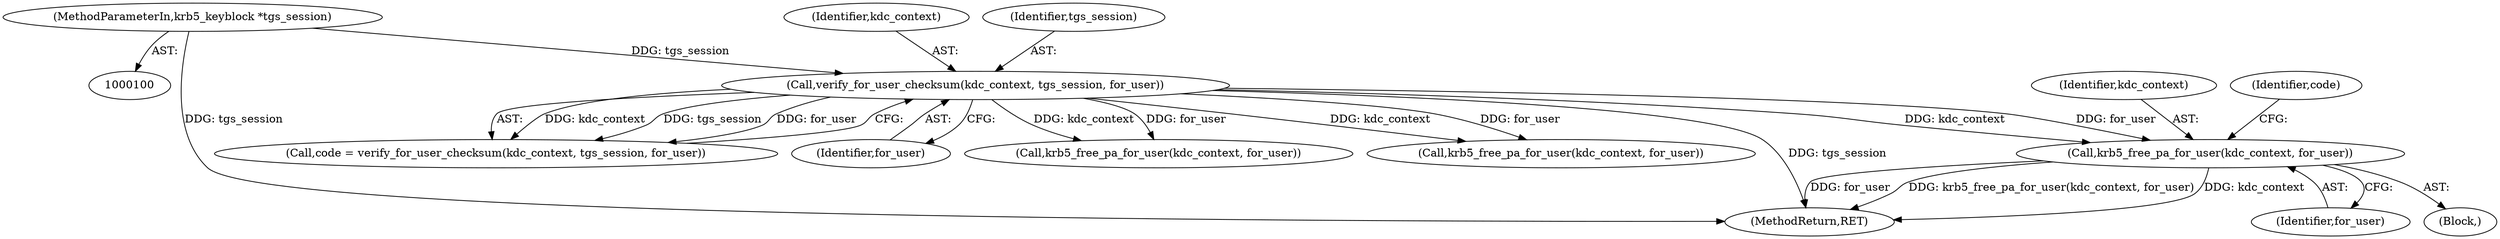 digraph "0_krb5_ffb35baac6981f9e8914f8f3bffd37f284b85970_1@API" {
"1000155" [label="(Call,krb5_free_pa_for_user(kdc_context, for_user))"];
"1000144" [label="(Call,verify_for_user_checksum(kdc_context, tgs_session, for_user))"];
"1000103" [label="(MethodParameterIn,krb5_keyblock *tgs_session)"];
"1000150" [label="(Block,)"];
"1000145" [label="(Identifier,kdc_context)"];
"1000147" [label="(Identifier,for_user)"];
"1000157" [label="(Identifier,for_user)"];
"1000142" [label="(Call,code = verify_for_user_checksum(kdc_context, tgs_session, for_user))"];
"1000146" [label="(Identifier,tgs_session)"];
"1000103" [label="(MethodParameterIn,krb5_keyblock *tgs_session)"];
"1000173" [label="(Call,krb5_free_pa_for_user(kdc_context, for_user))"];
"1000193" [label="(Call,krb5_free_pa_for_user(kdc_context, for_user))"];
"1000198" [label="(MethodReturn,RET)"];
"1000156" [label="(Identifier,kdc_context)"];
"1000155" [label="(Call,krb5_free_pa_for_user(kdc_context, for_user))"];
"1000159" [label="(Identifier,code)"];
"1000144" [label="(Call,verify_for_user_checksum(kdc_context, tgs_session, for_user))"];
"1000155" -> "1000150"  [label="AST: "];
"1000155" -> "1000157"  [label="CFG: "];
"1000156" -> "1000155"  [label="AST: "];
"1000157" -> "1000155"  [label="AST: "];
"1000159" -> "1000155"  [label="CFG: "];
"1000155" -> "1000198"  [label="DDG: for_user"];
"1000155" -> "1000198"  [label="DDG: krb5_free_pa_for_user(kdc_context, for_user)"];
"1000155" -> "1000198"  [label="DDG: kdc_context"];
"1000144" -> "1000155"  [label="DDG: kdc_context"];
"1000144" -> "1000155"  [label="DDG: for_user"];
"1000144" -> "1000142"  [label="AST: "];
"1000144" -> "1000147"  [label="CFG: "];
"1000145" -> "1000144"  [label="AST: "];
"1000146" -> "1000144"  [label="AST: "];
"1000147" -> "1000144"  [label="AST: "];
"1000142" -> "1000144"  [label="CFG: "];
"1000144" -> "1000198"  [label="DDG: tgs_session"];
"1000144" -> "1000142"  [label="DDG: kdc_context"];
"1000144" -> "1000142"  [label="DDG: tgs_session"];
"1000144" -> "1000142"  [label="DDG: for_user"];
"1000103" -> "1000144"  [label="DDG: tgs_session"];
"1000144" -> "1000173"  [label="DDG: kdc_context"];
"1000144" -> "1000173"  [label="DDG: for_user"];
"1000144" -> "1000193"  [label="DDG: kdc_context"];
"1000144" -> "1000193"  [label="DDG: for_user"];
"1000103" -> "1000100"  [label="AST: "];
"1000103" -> "1000198"  [label="DDG: tgs_session"];
}
